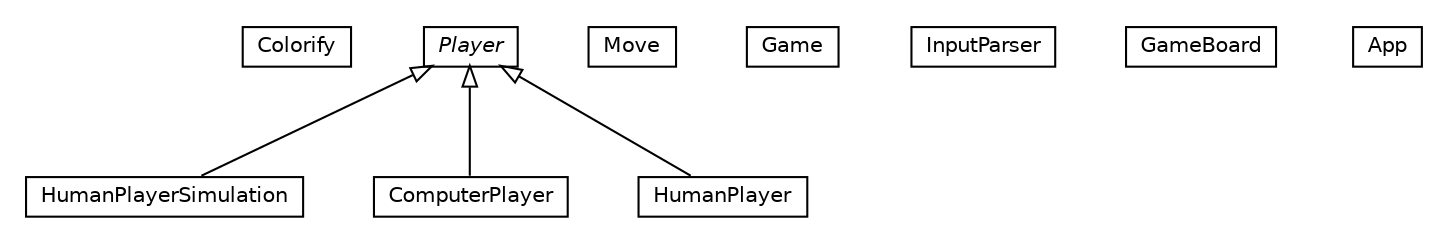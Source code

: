 #!/usr/local/bin/dot
#
# Class diagram 
# Generated by UMLGraph version R5_6 (http://www.umlgraph.org/)
#

digraph G {
	edge [fontname="Helvetica",fontsize=10,labelfontname="Helvetica",labelfontsize=10];
	node [fontname="Helvetica",fontsize=10,shape=plaintext];
	nodesep=0.25;
	ranksep=0.5;
	// com.mygames.Colorify
	c0 [label=<<table title="com.mygames.Colorify" border="0" cellborder="1" cellspacing="0" cellpadding="2" port="p" href="./Colorify.html">
		<tr><td><table border="0" cellspacing="0" cellpadding="1">
<tr><td align="center" balign="center"> Colorify </td></tr>
		</table></td></tr>
		</table>>, URL="./Colorify.html", fontname="Helvetica", fontcolor="black", fontsize=10.0];
	// com.mygames.HumanPlayerSimulation
	c1 [label=<<table title="com.mygames.HumanPlayerSimulation" border="0" cellborder="1" cellspacing="0" cellpadding="2" port="p" href="./HumanPlayerSimulation.html">
		<tr><td><table border="0" cellspacing="0" cellpadding="1">
<tr><td align="center" balign="center"> HumanPlayerSimulation </td></tr>
		</table></td></tr>
		</table>>, URL="./HumanPlayerSimulation.html", fontname="Helvetica", fontcolor="black", fontsize=10.0];
	// com.mygames.ComputerPlayer
	c2 [label=<<table title="com.mygames.ComputerPlayer" border="0" cellborder="1" cellspacing="0" cellpadding="2" port="p" href="./ComputerPlayer.html">
		<tr><td><table border="0" cellspacing="0" cellpadding="1">
<tr><td align="center" balign="center"> ComputerPlayer </td></tr>
		</table></td></tr>
		</table>>, URL="./ComputerPlayer.html", fontname="Helvetica", fontcolor="black", fontsize=10.0];
	// com.mygames.Move
	c3 [label=<<table title="com.mygames.Move" border="0" cellborder="1" cellspacing="0" cellpadding="2" port="p" href="./Move.html">
		<tr><td><table border="0" cellspacing="0" cellpadding="1">
<tr><td align="center" balign="center"> Move </td></tr>
		</table></td></tr>
		</table>>, URL="./Move.html", fontname="Helvetica", fontcolor="black", fontsize=10.0];
	// com.mygames.HumanPlayer
	c4 [label=<<table title="com.mygames.HumanPlayer" border="0" cellborder="1" cellspacing="0" cellpadding="2" port="p" href="./HumanPlayer.html">
		<tr><td><table border="0" cellspacing="0" cellpadding="1">
<tr><td align="center" balign="center"> HumanPlayer </td></tr>
		</table></td></tr>
		</table>>, URL="./HumanPlayer.html", fontname="Helvetica", fontcolor="black", fontsize=10.0];
	// com.mygames.Game
	c5 [label=<<table title="com.mygames.Game" border="0" cellborder="1" cellspacing="0" cellpadding="2" port="p" href="./Game.html">
		<tr><td><table border="0" cellspacing="0" cellpadding="1">
<tr><td align="center" balign="center"> Game </td></tr>
		</table></td></tr>
		</table>>, URL="./Game.html", fontname="Helvetica", fontcolor="black", fontsize=10.0];
	// com.mygames.InputParser
	c6 [label=<<table title="com.mygames.InputParser" border="0" cellborder="1" cellspacing="0" cellpadding="2" port="p" href="./InputParser.html">
		<tr><td><table border="0" cellspacing="0" cellpadding="1">
<tr><td align="center" balign="center"> InputParser </td></tr>
		</table></td></tr>
		</table>>, URL="./InputParser.html", fontname="Helvetica", fontcolor="black", fontsize=10.0];
	// com.mygames.GameBoard
	c7 [label=<<table title="com.mygames.GameBoard" border="0" cellborder="1" cellspacing="0" cellpadding="2" port="p" href="./GameBoard.html">
		<tr><td><table border="0" cellspacing="0" cellpadding="1">
<tr><td align="center" balign="center"> GameBoard </td></tr>
		</table></td></tr>
		</table>>, URL="./GameBoard.html", fontname="Helvetica", fontcolor="black", fontsize=10.0];
	// com.mygames.Player
	c8 [label=<<table title="com.mygames.Player" border="0" cellborder="1" cellspacing="0" cellpadding="2" port="p" href="./Player.html">
		<tr><td><table border="0" cellspacing="0" cellpadding="1">
<tr><td align="center" balign="center"><font face="Helvetica-Oblique"> Player </font></td></tr>
		</table></td></tr>
		</table>>, URL="./Player.html", fontname="Helvetica", fontcolor="black", fontsize=10.0];
	// com.mygames.App
	c9 [label=<<table title="com.mygames.App" border="0" cellborder="1" cellspacing="0" cellpadding="2" port="p" href="./App.html">
		<tr><td><table border="0" cellspacing="0" cellpadding="1">
<tr><td align="center" balign="center"> App </td></tr>
		</table></td></tr>
		</table>>, URL="./App.html", fontname="Helvetica", fontcolor="black", fontsize=10.0];
	//com.mygames.HumanPlayerSimulation extends com.mygames.Player
	c8:p -> c1:p [dir=back,arrowtail=empty];
	//com.mygames.ComputerPlayer extends com.mygames.Player
	c8:p -> c2:p [dir=back,arrowtail=empty];
	//com.mygames.HumanPlayer extends com.mygames.Player
	c8:p -> c4:p [dir=back,arrowtail=empty];
}

